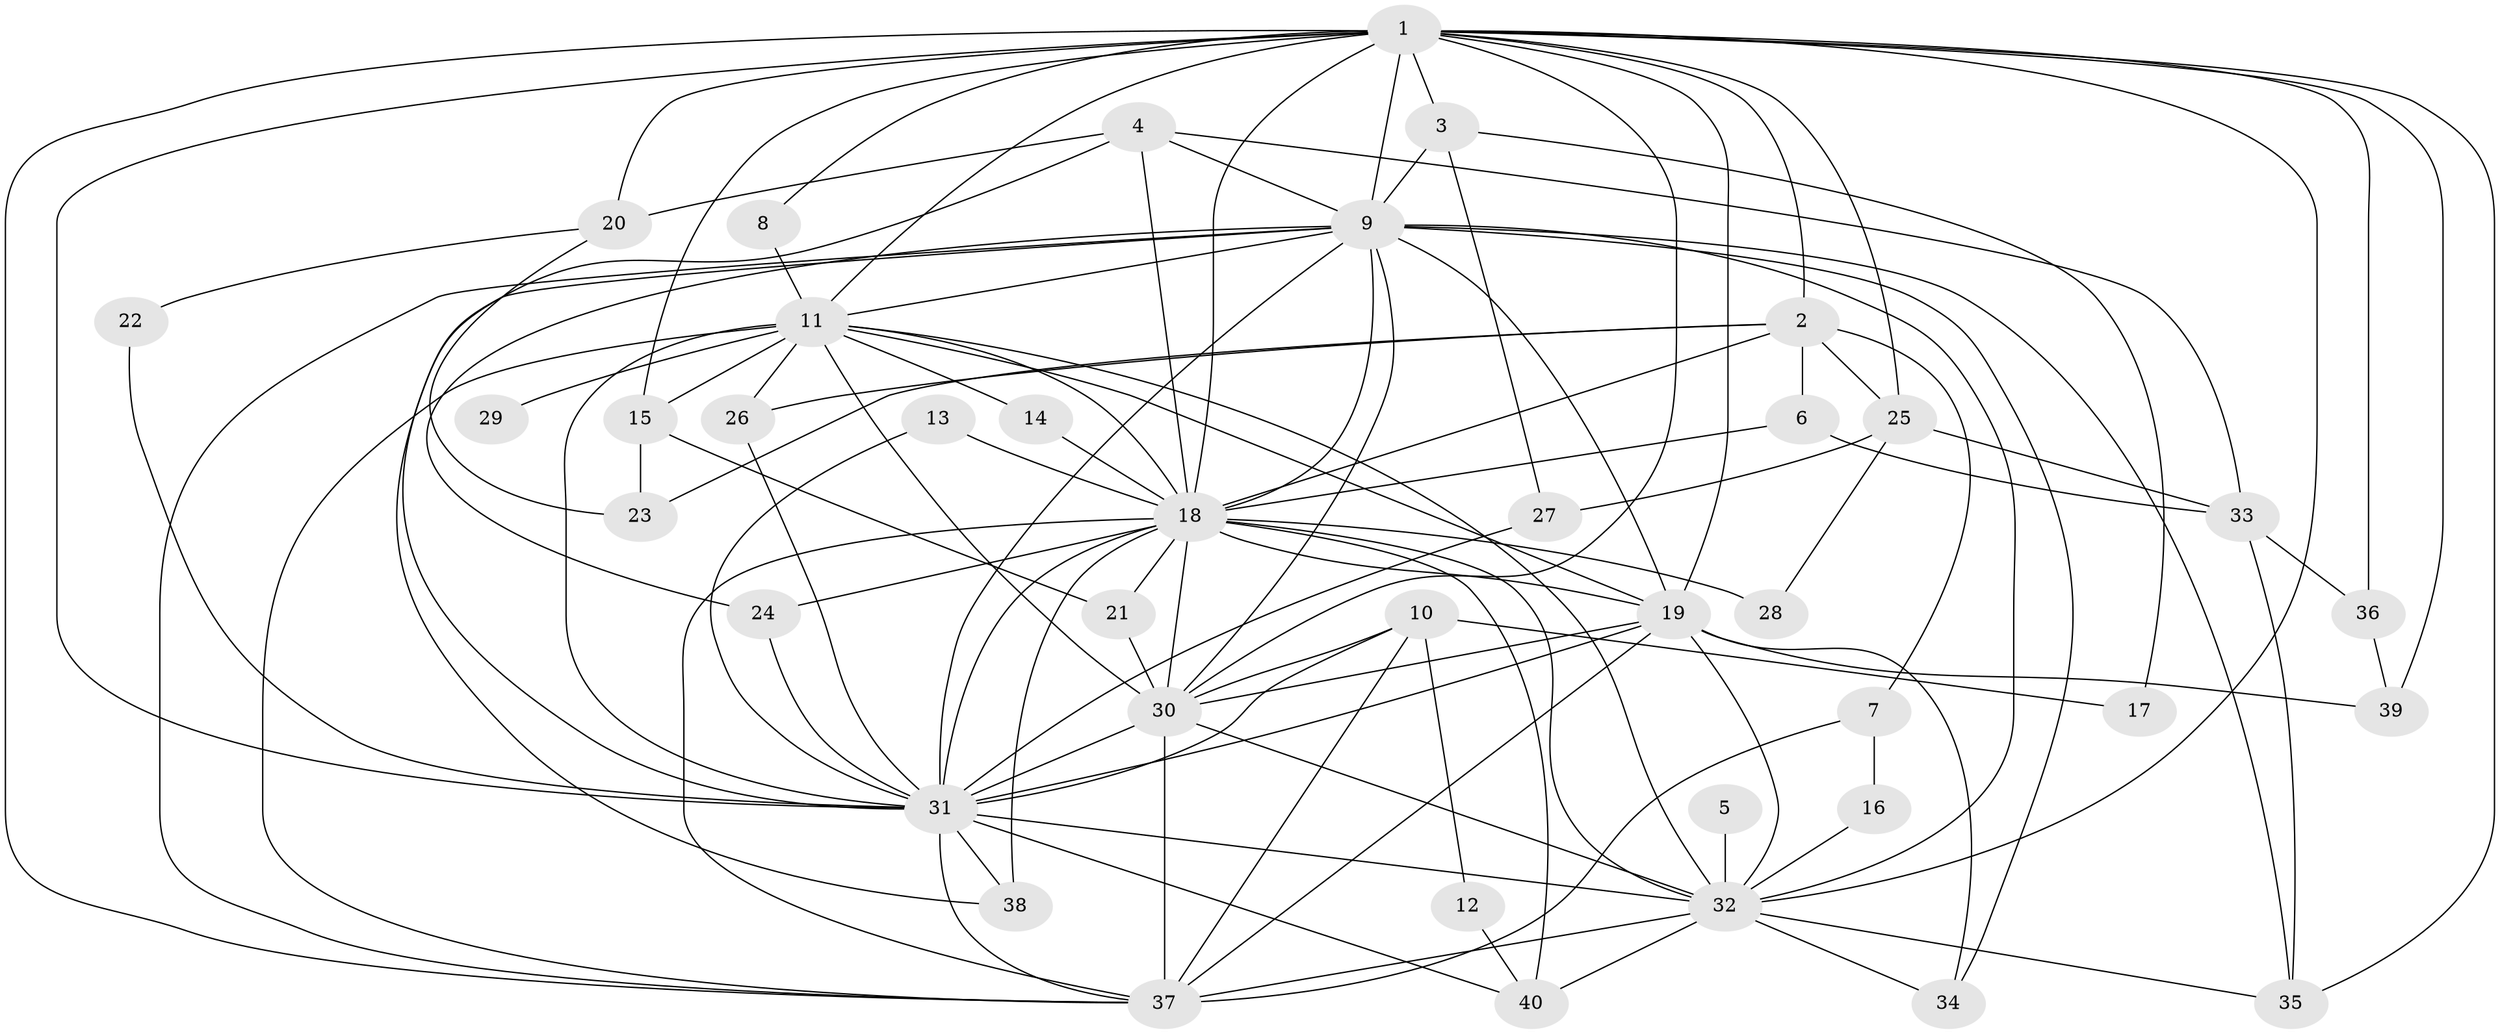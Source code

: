 // original degree distribution, {25: 0.0125, 18: 0.025, 16: 0.025, 15: 0.0125, 24: 0.0125, 17: 0.0125, 19: 0.0125, 14: 0.0125, 2: 0.525, 5: 0.0875, 4: 0.075, 3: 0.1875}
// Generated by graph-tools (version 1.1) at 2025/01/03/09/25 03:01:18]
// undirected, 40 vertices, 110 edges
graph export_dot {
graph [start="1"]
  node [color=gray90,style=filled];
  1;
  2;
  3;
  4;
  5;
  6;
  7;
  8;
  9;
  10;
  11;
  12;
  13;
  14;
  15;
  16;
  17;
  18;
  19;
  20;
  21;
  22;
  23;
  24;
  25;
  26;
  27;
  28;
  29;
  30;
  31;
  32;
  33;
  34;
  35;
  36;
  37;
  38;
  39;
  40;
  1 -- 2 [weight=2.0];
  1 -- 3 [weight=2.0];
  1 -- 8 [weight=1.0];
  1 -- 9 [weight=1.0];
  1 -- 11 [weight=1.0];
  1 -- 15 [weight=2.0];
  1 -- 18 [weight=2.0];
  1 -- 19 [weight=1.0];
  1 -- 20 [weight=2.0];
  1 -- 25 [weight=1.0];
  1 -- 30 [weight=1.0];
  1 -- 31 [weight=2.0];
  1 -- 32 [weight=1.0];
  1 -- 35 [weight=1.0];
  1 -- 36 [weight=2.0];
  1 -- 37 [weight=1.0];
  1 -- 39 [weight=1.0];
  2 -- 6 [weight=1.0];
  2 -- 7 [weight=1.0];
  2 -- 18 [weight=1.0];
  2 -- 23 [weight=1.0];
  2 -- 25 [weight=1.0];
  2 -- 26 [weight=1.0];
  3 -- 9 [weight=1.0];
  3 -- 17 [weight=1.0];
  3 -- 27 [weight=1.0];
  4 -- 9 [weight=1.0];
  4 -- 18 [weight=1.0];
  4 -- 20 [weight=1.0];
  4 -- 31 [weight=1.0];
  4 -- 33 [weight=1.0];
  5 -- 32 [weight=1.0];
  6 -- 18 [weight=2.0];
  6 -- 33 [weight=1.0];
  7 -- 16 [weight=1.0];
  7 -- 37 [weight=1.0];
  8 -- 11 [weight=1.0];
  9 -- 11 [weight=2.0];
  9 -- 18 [weight=2.0];
  9 -- 19 [weight=1.0];
  9 -- 24 [weight=1.0];
  9 -- 30 [weight=1.0];
  9 -- 31 [weight=1.0];
  9 -- 32 [weight=2.0];
  9 -- 34 [weight=1.0];
  9 -- 35 [weight=1.0];
  9 -- 37 [weight=1.0];
  9 -- 38 [weight=1.0];
  10 -- 12 [weight=1.0];
  10 -- 17 [weight=1.0];
  10 -- 30 [weight=1.0];
  10 -- 31 [weight=1.0];
  10 -- 37 [weight=1.0];
  11 -- 14 [weight=1.0];
  11 -- 15 [weight=1.0];
  11 -- 18 [weight=2.0];
  11 -- 19 [weight=1.0];
  11 -- 26 [weight=1.0];
  11 -- 29 [weight=1.0];
  11 -- 30 [weight=1.0];
  11 -- 31 [weight=3.0];
  11 -- 32 [weight=1.0];
  11 -- 37 [weight=1.0];
  12 -- 40 [weight=1.0];
  13 -- 18 [weight=2.0];
  13 -- 31 [weight=1.0];
  14 -- 18 [weight=1.0];
  15 -- 21 [weight=1.0];
  15 -- 23 [weight=1.0];
  16 -- 32 [weight=1.0];
  18 -- 19 [weight=2.0];
  18 -- 21 [weight=1.0];
  18 -- 24 [weight=1.0];
  18 -- 28 [weight=2.0];
  18 -- 30 [weight=3.0];
  18 -- 31 [weight=4.0];
  18 -- 32 [weight=2.0];
  18 -- 37 [weight=3.0];
  18 -- 38 [weight=1.0];
  18 -- 40 [weight=1.0];
  19 -- 30 [weight=1.0];
  19 -- 31 [weight=1.0];
  19 -- 32 [weight=2.0];
  19 -- 34 [weight=2.0];
  19 -- 37 [weight=2.0];
  19 -- 39 [weight=1.0];
  20 -- 22 [weight=1.0];
  20 -- 23 [weight=1.0];
  21 -- 30 [weight=1.0];
  22 -- 31 [weight=1.0];
  24 -- 31 [weight=1.0];
  25 -- 27 [weight=1.0];
  25 -- 28 [weight=1.0];
  25 -- 33 [weight=1.0];
  26 -- 31 [weight=1.0];
  27 -- 31 [weight=1.0];
  30 -- 31 [weight=2.0];
  30 -- 32 [weight=1.0];
  30 -- 37 [weight=3.0];
  31 -- 32 [weight=2.0];
  31 -- 37 [weight=1.0];
  31 -- 38 [weight=1.0];
  31 -- 40 [weight=1.0];
  32 -- 34 [weight=1.0];
  32 -- 35 [weight=1.0];
  32 -- 37 [weight=1.0];
  32 -- 40 [weight=1.0];
  33 -- 35 [weight=1.0];
  33 -- 36 [weight=1.0];
  36 -- 39 [weight=1.0];
}
